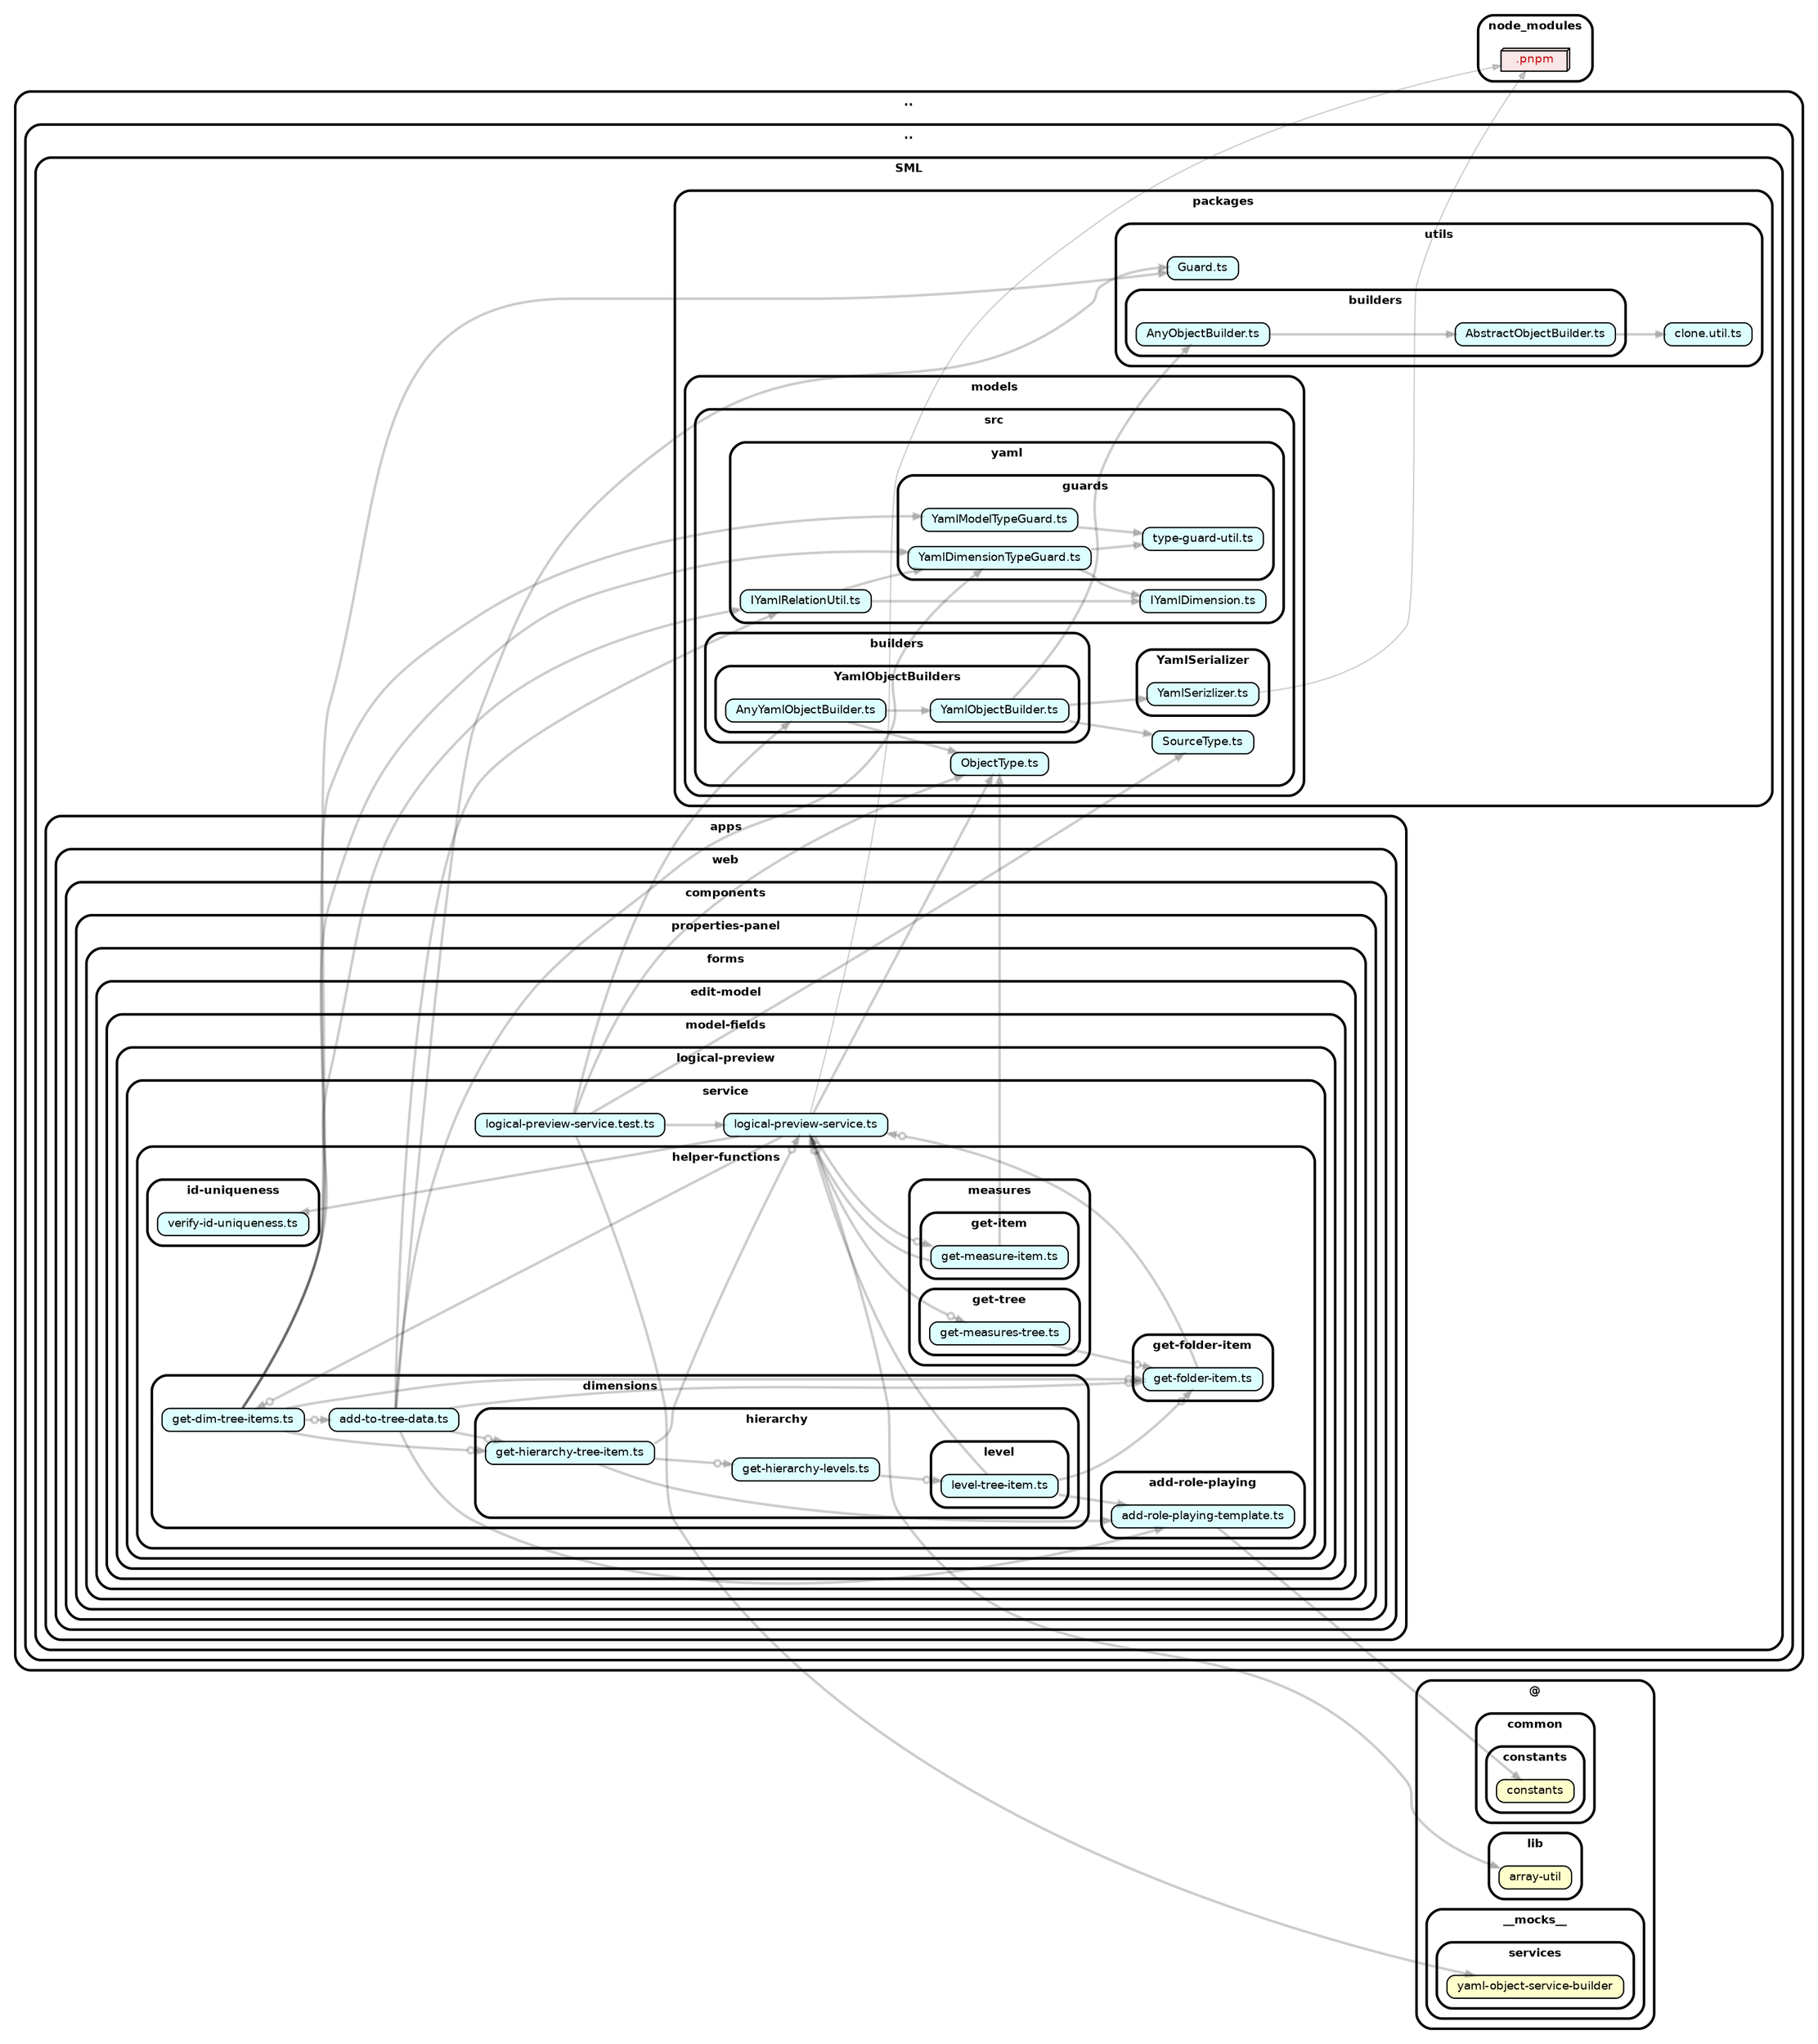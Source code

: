strict digraph "dependency-cruiser output"{
    rankdir="LR" splines="true" overlap="false" nodesep="0.16" ranksep="0.18" fontname="Helvetica-bold" fontsize="9" style="rounded,bold,filled" fillcolor="#ffffff" compound="true"
    node [shape="box" style="rounded, filled" height="0.2" color="black" fillcolor="#ffffcc" fontcolor="black" fontname="Helvetica" fontsize="9"]
    edge [arrowhead="normal" arrowsize="0.6" penwidth="2.0" color="#00000033" fontname="Helvetica" fontsize="9"]

    subgraph "cluster_.." {label=".." subgraph "cluster_../.." {label=".." subgraph "cluster_../../SML" {label="SML" subgraph "cluster_../../SML/apps" {label="apps" subgraph "cluster_../../SML/apps/web" {label="web" subgraph "cluster_../../SML/apps/web/components" {label="components" subgraph "cluster_../../SML/apps/web/components/properties-panel" {label="properties-panel" subgraph "cluster_../../SML/apps/web/components/properties-panel/forms" {label="forms" subgraph "cluster_../../SML/apps/web/components/properties-panel/forms/edit-model" {label="edit-model" subgraph "cluster_../../SML/apps/web/components/properties-panel/forms/edit-model/model-fields" {label="model-fields" subgraph "cluster_../../SML/apps/web/components/properties-panel/forms/edit-model/model-fields/logical-preview" {label="logical-preview" subgraph "cluster_../../SML/apps/web/components/properties-panel/forms/edit-model/model-fields/logical-preview/service" {label="service" subgraph "cluster_../../SML/apps/web/components/properties-panel/forms/edit-model/model-fields/logical-preview/service/helper-functions" {label="helper-functions" subgraph "cluster_../../SML/apps/web/components/properties-panel/forms/edit-model/model-fields/logical-preview/service/helper-functions/add-role-playing" {label="add-role-playing" "../../SML/apps/web/components/properties-panel/forms/edit-model/model-fields/logical-preview/service/helper-functions/add-role-playing/add-role-playing-template.ts" [label=<add-role-playing-template.ts> tooltip="add-role-playing-template.ts" URL="../../SML/apps/web/components/properties-panel/forms/edit-model/model-fields/logical-preview/service/helper-functions/add-role-playing/add-role-playing-template.ts" fillcolor="#ddfeff"] } } } } } } } } } } } } } }
    "../../SML/apps/web/components/properties-panel/forms/edit-model/model-fields/logical-preview/service/helper-functions/add-role-playing/add-role-playing-template.ts" -> "@/common/constants/constants"
    subgraph "cluster_.." {label=".." subgraph "cluster_../.." {label=".." subgraph "cluster_../../SML" {label="SML" subgraph "cluster_../../SML/apps" {label="apps" subgraph "cluster_../../SML/apps/web" {label="web" subgraph "cluster_../../SML/apps/web/components" {label="components" subgraph "cluster_../../SML/apps/web/components/properties-panel" {label="properties-panel" subgraph "cluster_../../SML/apps/web/components/properties-panel/forms" {label="forms" subgraph "cluster_../../SML/apps/web/components/properties-panel/forms/edit-model" {label="edit-model" subgraph "cluster_../../SML/apps/web/components/properties-panel/forms/edit-model/model-fields" {label="model-fields" subgraph "cluster_../../SML/apps/web/components/properties-panel/forms/edit-model/model-fields/logical-preview" {label="logical-preview" subgraph "cluster_../../SML/apps/web/components/properties-panel/forms/edit-model/model-fields/logical-preview/service" {label="service" subgraph "cluster_../../SML/apps/web/components/properties-panel/forms/edit-model/model-fields/logical-preview/service/helper-functions" {label="helper-functions" subgraph "cluster_../../SML/apps/web/components/properties-panel/forms/edit-model/model-fields/logical-preview/service/helper-functions/dimensions" {label="dimensions" "../../SML/apps/web/components/properties-panel/forms/edit-model/model-fields/logical-preview/service/helper-functions/dimensions/add-to-tree-data.ts" [label=<add-to-tree-data.ts> tooltip="add-to-tree-data.ts" URL="../../SML/apps/web/components/properties-panel/forms/edit-model/model-fields/logical-preview/service/helper-functions/dimensions/add-to-tree-data.ts" fillcolor="#ddfeff"] } } } } } } } } } } } } } }
    "../../SML/apps/web/components/properties-panel/forms/edit-model/model-fields/logical-preview/service/helper-functions/dimensions/add-to-tree-data.ts" -> "../../SML/apps/web/components/properties-panel/forms/edit-model/model-fields/logical-preview/service/helper-functions/add-role-playing/add-role-playing-template.ts"
    "../../SML/apps/web/components/properties-panel/forms/edit-model/model-fields/logical-preview/service/helper-functions/dimensions/add-to-tree-data.ts" -> "../../SML/apps/web/components/properties-panel/forms/edit-model/model-fields/logical-preview/service/helper-functions/get-folder-item/get-folder-item.ts" [arrowhead="normalnoneodot"]
    "../../SML/apps/web/components/properties-panel/forms/edit-model/model-fields/logical-preview/service/helper-functions/dimensions/add-to-tree-data.ts" -> "../../SML/apps/web/components/properties-panel/forms/edit-model/model-fields/logical-preview/service/helper-functions/dimensions/hierarchy/get-hierarchy-tree-item.ts" [arrowhead="normalnoneodot"]
    "../../SML/apps/web/components/properties-panel/forms/edit-model/model-fields/logical-preview/service/helper-functions/dimensions/add-to-tree-data.ts" -> "../../SML/packages/models/src/yaml/guards/YamlDimensionTypeGuard.ts"
    "../../SML/apps/web/components/properties-panel/forms/edit-model/model-fields/logical-preview/service/helper-functions/dimensions/add-to-tree-data.ts" -> "../../SML/packages/models/src/yaml/IYamlRelationUtil.ts"
    "../../SML/apps/web/components/properties-panel/forms/edit-model/model-fields/logical-preview/service/helper-functions/dimensions/add-to-tree-data.ts" -> "../../SML/packages/utils/Guard.ts"
    subgraph "cluster_.." {label=".." subgraph "cluster_../.." {label=".." subgraph "cluster_../../SML" {label="SML" subgraph "cluster_../../SML/apps" {label="apps" subgraph "cluster_../../SML/apps/web" {label="web" subgraph "cluster_../../SML/apps/web/components" {label="components" subgraph "cluster_../../SML/apps/web/components/properties-panel" {label="properties-panel" subgraph "cluster_../../SML/apps/web/components/properties-panel/forms" {label="forms" subgraph "cluster_../../SML/apps/web/components/properties-panel/forms/edit-model" {label="edit-model" subgraph "cluster_../../SML/apps/web/components/properties-panel/forms/edit-model/model-fields" {label="model-fields" subgraph "cluster_../../SML/apps/web/components/properties-panel/forms/edit-model/model-fields/logical-preview" {label="logical-preview" subgraph "cluster_../../SML/apps/web/components/properties-panel/forms/edit-model/model-fields/logical-preview/service" {label="service" subgraph "cluster_../../SML/apps/web/components/properties-panel/forms/edit-model/model-fields/logical-preview/service/helper-functions" {label="helper-functions" subgraph "cluster_../../SML/apps/web/components/properties-panel/forms/edit-model/model-fields/logical-preview/service/helper-functions/dimensions" {label="dimensions" "../../SML/apps/web/components/properties-panel/forms/edit-model/model-fields/logical-preview/service/helper-functions/dimensions/get-dim-tree-items.ts" [label=<get-dim-tree-items.ts> tooltip="get-dim-tree-items.ts" URL="../../SML/apps/web/components/properties-panel/forms/edit-model/model-fields/logical-preview/service/helper-functions/dimensions/get-dim-tree-items.ts" fillcolor="#ddfeff"] } } } } } } } } } } } } } }
    "../../SML/apps/web/components/properties-panel/forms/edit-model/model-fields/logical-preview/service/helper-functions/dimensions/get-dim-tree-items.ts" -> "../../SML/apps/web/components/properties-panel/forms/edit-model/model-fields/logical-preview/service/helper-functions/get-folder-item/get-folder-item.ts" [arrowhead="normalnoneodot"]
    "../../SML/apps/web/components/properties-panel/forms/edit-model/model-fields/logical-preview/service/helper-functions/dimensions/get-dim-tree-items.ts" -> "../../SML/apps/web/components/properties-panel/forms/edit-model/model-fields/logical-preview/service/helper-functions/dimensions/add-to-tree-data.ts" [arrowhead="normalnoneodot"]
    "../../SML/apps/web/components/properties-panel/forms/edit-model/model-fields/logical-preview/service/helper-functions/dimensions/get-dim-tree-items.ts" -> "../../SML/apps/web/components/properties-panel/forms/edit-model/model-fields/logical-preview/service/helper-functions/dimensions/hierarchy/get-hierarchy-tree-item.ts" [arrowhead="normalnoneodot"]
    "../../SML/apps/web/components/properties-panel/forms/edit-model/model-fields/logical-preview/service/helper-functions/dimensions/get-dim-tree-items.ts" -> "../../SML/packages/models/src/yaml/guards/YamlDimensionTypeGuard.ts"
    "../../SML/apps/web/components/properties-panel/forms/edit-model/model-fields/logical-preview/service/helper-functions/dimensions/get-dim-tree-items.ts" -> "../../SML/packages/models/src/yaml/guards/YamlModelTypeGuard.ts"
    "../../SML/apps/web/components/properties-panel/forms/edit-model/model-fields/logical-preview/service/helper-functions/dimensions/get-dim-tree-items.ts" -> "../../SML/packages/models/src/yaml/IYamlRelationUtil.ts"
    "../../SML/apps/web/components/properties-panel/forms/edit-model/model-fields/logical-preview/service/helper-functions/dimensions/get-dim-tree-items.ts" -> "../../SML/packages/utils/Guard.ts"
    subgraph "cluster_.." {label=".." subgraph "cluster_../.." {label=".." subgraph "cluster_../../SML" {label="SML" subgraph "cluster_../../SML/apps" {label="apps" subgraph "cluster_../../SML/apps/web" {label="web" subgraph "cluster_../../SML/apps/web/components" {label="components" subgraph "cluster_../../SML/apps/web/components/properties-panel" {label="properties-panel" subgraph "cluster_../../SML/apps/web/components/properties-panel/forms" {label="forms" subgraph "cluster_../../SML/apps/web/components/properties-panel/forms/edit-model" {label="edit-model" subgraph "cluster_../../SML/apps/web/components/properties-panel/forms/edit-model/model-fields" {label="model-fields" subgraph "cluster_../../SML/apps/web/components/properties-panel/forms/edit-model/model-fields/logical-preview" {label="logical-preview" subgraph "cluster_../../SML/apps/web/components/properties-panel/forms/edit-model/model-fields/logical-preview/service" {label="service" subgraph "cluster_../../SML/apps/web/components/properties-panel/forms/edit-model/model-fields/logical-preview/service/helper-functions" {label="helper-functions" subgraph "cluster_../../SML/apps/web/components/properties-panel/forms/edit-model/model-fields/logical-preview/service/helper-functions/dimensions" {label="dimensions" subgraph "cluster_../../SML/apps/web/components/properties-panel/forms/edit-model/model-fields/logical-preview/service/helper-functions/dimensions/hierarchy" {label="hierarchy" "../../SML/apps/web/components/properties-panel/forms/edit-model/model-fields/logical-preview/service/helper-functions/dimensions/hierarchy/get-hierarchy-levels.ts" [label=<get-hierarchy-levels.ts> tooltip="get-hierarchy-levels.ts" URL="../../SML/apps/web/components/properties-panel/forms/edit-model/model-fields/logical-preview/service/helper-functions/dimensions/hierarchy/get-hierarchy-levels.ts" fillcolor="#ddfeff"] } } } } } } } } } } } } } } }
    "../../SML/apps/web/components/properties-panel/forms/edit-model/model-fields/logical-preview/service/helper-functions/dimensions/hierarchy/get-hierarchy-levels.ts" -> "../../SML/apps/web/components/properties-panel/forms/edit-model/model-fields/logical-preview/service/helper-functions/dimensions/hierarchy/level/level-tree-item.ts" [arrowhead="normalnoneodot"]
    subgraph "cluster_.." {label=".." subgraph "cluster_../.." {label=".." subgraph "cluster_../../SML" {label="SML" subgraph "cluster_../../SML/apps" {label="apps" subgraph "cluster_../../SML/apps/web" {label="web" subgraph "cluster_../../SML/apps/web/components" {label="components" subgraph "cluster_../../SML/apps/web/components/properties-panel" {label="properties-panel" subgraph "cluster_../../SML/apps/web/components/properties-panel/forms" {label="forms" subgraph "cluster_../../SML/apps/web/components/properties-panel/forms/edit-model" {label="edit-model" subgraph "cluster_../../SML/apps/web/components/properties-panel/forms/edit-model/model-fields" {label="model-fields" subgraph "cluster_../../SML/apps/web/components/properties-panel/forms/edit-model/model-fields/logical-preview" {label="logical-preview" subgraph "cluster_../../SML/apps/web/components/properties-panel/forms/edit-model/model-fields/logical-preview/service" {label="service" subgraph "cluster_../../SML/apps/web/components/properties-panel/forms/edit-model/model-fields/logical-preview/service/helper-functions" {label="helper-functions" subgraph "cluster_../../SML/apps/web/components/properties-panel/forms/edit-model/model-fields/logical-preview/service/helper-functions/dimensions" {label="dimensions" subgraph "cluster_../../SML/apps/web/components/properties-panel/forms/edit-model/model-fields/logical-preview/service/helper-functions/dimensions/hierarchy" {label="hierarchy" "../../SML/apps/web/components/properties-panel/forms/edit-model/model-fields/logical-preview/service/helper-functions/dimensions/hierarchy/get-hierarchy-tree-item.ts" [label=<get-hierarchy-tree-item.ts> tooltip="get-hierarchy-tree-item.ts" URL="../../SML/apps/web/components/properties-panel/forms/edit-model/model-fields/logical-preview/service/helper-functions/dimensions/hierarchy/get-hierarchy-tree-item.ts" fillcolor="#ddfeff"] } } } } } } } } } } } } } } }
    "../../SML/apps/web/components/properties-panel/forms/edit-model/model-fields/logical-preview/service/helper-functions/dimensions/hierarchy/get-hierarchy-tree-item.ts" -> "../../SML/apps/web/components/properties-panel/forms/edit-model/model-fields/logical-preview/service/logical-preview-service.ts" [arrowhead="normalnoneodot"]
    "../../SML/apps/web/components/properties-panel/forms/edit-model/model-fields/logical-preview/service/helper-functions/dimensions/hierarchy/get-hierarchy-tree-item.ts" -> "../../SML/apps/web/components/properties-panel/forms/edit-model/model-fields/logical-preview/service/helper-functions/add-role-playing/add-role-playing-template.ts"
    "../../SML/apps/web/components/properties-panel/forms/edit-model/model-fields/logical-preview/service/helper-functions/dimensions/hierarchy/get-hierarchy-tree-item.ts" -> "../../SML/apps/web/components/properties-panel/forms/edit-model/model-fields/logical-preview/service/helper-functions/dimensions/hierarchy/get-hierarchy-levels.ts" [arrowhead="normalnoneodot"]
    subgraph "cluster_.." {label=".." subgraph "cluster_../.." {label=".." subgraph "cluster_../../SML" {label="SML" subgraph "cluster_../../SML/apps" {label="apps" subgraph "cluster_../../SML/apps/web" {label="web" subgraph "cluster_../../SML/apps/web/components" {label="components" subgraph "cluster_../../SML/apps/web/components/properties-panel" {label="properties-panel" subgraph "cluster_../../SML/apps/web/components/properties-panel/forms" {label="forms" subgraph "cluster_../../SML/apps/web/components/properties-panel/forms/edit-model" {label="edit-model" subgraph "cluster_../../SML/apps/web/components/properties-panel/forms/edit-model/model-fields" {label="model-fields" subgraph "cluster_../../SML/apps/web/components/properties-panel/forms/edit-model/model-fields/logical-preview" {label="logical-preview" subgraph "cluster_../../SML/apps/web/components/properties-panel/forms/edit-model/model-fields/logical-preview/service" {label="service" subgraph "cluster_../../SML/apps/web/components/properties-panel/forms/edit-model/model-fields/logical-preview/service/helper-functions" {label="helper-functions" subgraph "cluster_../../SML/apps/web/components/properties-panel/forms/edit-model/model-fields/logical-preview/service/helper-functions/dimensions" {label="dimensions" subgraph "cluster_../../SML/apps/web/components/properties-panel/forms/edit-model/model-fields/logical-preview/service/helper-functions/dimensions/hierarchy" {label="hierarchy" subgraph "cluster_../../SML/apps/web/components/properties-panel/forms/edit-model/model-fields/logical-preview/service/helper-functions/dimensions/hierarchy/level" {label="level" "../../SML/apps/web/components/properties-panel/forms/edit-model/model-fields/logical-preview/service/helper-functions/dimensions/hierarchy/level/level-tree-item.ts" [label=<level-tree-item.ts> tooltip="level-tree-item.ts" URL="../../SML/apps/web/components/properties-panel/forms/edit-model/model-fields/logical-preview/service/helper-functions/dimensions/hierarchy/level/level-tree-item.ts" fillcolor="#ddfeff"] } } } } } } } } } } } } } } } }
    "../../SML/apps/web/components/properties-panel/forms/edit-model/model-fields/logical-preview/service/helper-functions/dimensions/hierarchy/level/level-tree-item.ts" -> "../../SML/apps/web/components/properties-panel/forms/edit-model/model-fields/logical-preview/service/logical-preview-service.ts" [arrowhead="normalnoneodot"]
    "../../SML/apps/web/components/properties-panel/forms/edit-model/model-fields/logical-preview/service/helper-functions/dimensions/hierarchy/level/level-tree-item.ts" -> "../../SML/apps/web/components/properties-panel/forms/edit-model/model-fields/logical-preview/service/helper-functions/add-role-playing/add-role-playing-template.ts"
    "../../SML/apps/web/components/properties-panel/forms/edit-model/model-fields/logical-preview/service/helper-functions/dimensions/hierarchy/level/level-tree-item.ts" -> "../../SML/apps/web/components/properties-panel/forms/edit-model/model-fields/logical-preview/service/helper-functions/get-folder-item/get-folder-item.ts" [arrowhead="normalnoneodot"]
    subgraph "cluster_.." {label=".." subgraph "cluster_../.." {label=".." subgraph "cluster_../../SML" {label="SML" subgraph "cluster_../../SML/apps" {label="apps" subgraph "cluster_../../SML/apps/web" {label="web" subgraph "cluster_../../SML/apps/web/components" {label="components" subgraph "cluster_../../SML/apps/web/components/properties-panel" {label="properties-panel" subgraph "cluster_../../SML/apps/web/components/properties-panel/forms" {label="forms" subgraph "cluster_../../SML/apps/web/components/properties-panel/forms/edit-model" {label="edit-model" subgraph "cluster_../../SML/apps/web/components/properties-panel/forms/edit-model/model-fields" {label="model-fields" subgraph "cluster_../../SML/apps/web/components/properties-panel/forms/edit-model/model-fields/logical-preview" {label="logical-preview" subgraph "cluster_../../SML/apps/web/components/properties-panel/forms/edit-model/model-fields/logical-preview/service" {label="service" subgraph "cluster_../../SML/apps/web/components/properties-panel/forms/edit-model/model-fields/logical-preview/service/helper-functions" {label="helper-functions" subgraph "cluster_../../SML/apps/web/components/properties-panel/forms/edit-model/model-fields/logical-preview/service/helper-functions/get-folder-item" {label="get-folder-item" "../../SML/apps/web/components/properties-panel/forms/edit-model/model-fields/logical-preview/service/helper-functions/get-folder-item/get-folder-item.ts" [label=<get-folder-item.ts> tooltip="get-folder-item.ts" URL="../../SML/apps/web/components/properties-panel/forms/edit-model/model-fields/logical-preview/service/helper-functions/get-folder-item/get-folder-item.ts" fillcolor="#ddfeff"] } } } } } } } } } } } } } }
    "../../SML/apps/web/components/properties-panel/forms/edit-model/model-fields/logical-preview/service/helper-functions/get-folder-item/get-folder-item.ts" -> "../../SML/apps/web/components/properties-panel/forms/edit-model/model-fields/logical-preview/service/logical-preview-service.ts" [arrowhead="normalnoneodot"]
    subgraph "cluster_.." {label=".." subgraph "cluster_../.." {label=".." subgraph "cluster_../../SML" {label="SML" subgraph "cluster_../../SML/apps" {label="apps" subgraph "cluster_../../SML/apps/web" {label="web" subgraph "cluster_../../SML/apps/web/components" {label="components" subgraph "cluster_../../SML/apps/web/components/properties-panel" {label="properties-panel" subgraph "cluster_../../SML/apps/web/components/properties-panel/forms" {label="forms" subgraph "cluster_../../SML/apps/web/components/properties-panel/forms/edit-model" {label="edit-model" subgraph "cluster_../../SML/apps/web/components/properties-panel/forms/edit-model/model-fields" {label="model-fields" subgraph "cluster_../../SML/apps/web/components/properties-panel/forms/edit-model/model-fields/logical-preview" {label="logical-preview" subgraph "cluster_../../SML/apps/web/components/properties-panel/forms/edit-model/model-fields/logical-preview/service" {label="service" subgraph "cluster_../../SML/apps/web/components/properties-panel/forms/edit-model/model-fields/logical-preview/service/helper-functions" {label="helper-functions" subgraph "cluster_../../SML/apps/web/components/properties-panel/forms/edit-model/model-fields/logical-preview/service/helper-functions/id-uniqueness" {label="id-uniqueness" "../../SML/apps/web/components/properties-panel/forms/edit-model/model-fields/logical-preview/service/helper-functions/id-uniqueness/verify-id-uniqueness.ts" [label=<verify-id-uniqueness.ts> tooltip="verify-id-uniqueness.ts" URL="../../SML/apps/web/components/properties-panel/forms/edit-model/model-fields/logical-preview/service/helper-functions/id-uniqueness/verify-id-uniqueness.ts" fillcolor="#ddfeff"] } } } } } } } } } } } } } }
    subgraph "cluster_.." {label=".." subgraph "cluster_../.." {label=".." subgraph "cluster_../../SML" {label="SML" subgraph "cluster_../../SML/apps" {label="apps" subgraph "cluster_../../SML/apps/web" {label="web" subgraph "cluster_../../SML/apps/web/components" {label="components" subgraph "cluster_../../SML/apps/web/components/properties-panel" {label="properties-panel" subgraph "cluster_../../SML/apps/web/components/properties-panel/forms" {label="forms" subgraph "cluster_../../SML/apps/web/components/properties-panel/forms/edit-model" {label="edit-model" subgraph "cluster_../../SML/apps/web/components/properties-panel/forms/edit-model/model-fields" {label="model-fields" subgraph "cluster_../../SML/apps/web/components/properties-panel/forms/edit-model/model-fields/logical-preview" {label="logical-preview" subgraph "cluster_../../SML/apps/web/components/properties-panel/forms/edit-model/model-fields/logical-preview/service" {label="service" subgraph "cluster_../../SML/apps/web/components/properties-panel/forms/edit-model/model-fields/logical-preview/service/helper-functions" {label="helper-functions" subgraph "cluster_../../SML/apps/web/components/properties-panel/forms/edit-model/model-fields/logical-preview/service/helper-functions/measures" {label="measures" subgraph "cluster_../../SML/apps/web/components/properties-panel/forms/edit-model/model-fields/logical-preview/service/helper-functions/measures/get-item" {label="get-item" "../../SML/apps/web/components/properties-panel/forms/edit-model/model-fields/logical-preview/service/helper-functions/measures/get-item/get-measure-item.ts" [label=<get-measure-item.ts> tooltip="get-measure-item.ts" URL="../../SML/apps/web/components/properties-panel/forms/edit-model/model-fields/logical-preview/service/helper-functions/measures/get-item/get-measure-item.ts" fillcolor="#ddfeff"] } } } } } } } } } } } } } } }
    "../../SML/apps/web/components/properties-panel/forms/edit-model/model-fields/logical-preview/service/helper-functions/measures/get-item/get-measure-item.ts" -> "../../SML/apps/web/components/properties-panel/forms/edit-model/model-fields/logical-preview/service/logical-preview-service.ts" [arrowhead="normalnoneodot"]
    "../../SML/apps/web/components/properties-panel/forms/edit-model/model-fields/logical-preview/service/helper-functions/measures/get-item/get-measure-item.ts" -> "../../SML/packages/models/src/ObjectType.ts"
    subgraph "cluster_.." {label=".." subgraph "cluster_../.." {label=".." subgraph "cluster_../../SML" {label="SML" subgraph "cluster_../../SML/apps" {label="apps" subgraph "cluster_../../SML/apps/web" {label="web" subgraph "cluster_../../SML/apps/web/components" {label="components" subgraph "cluster_../../SML/apps/web/components/properties-panel" {label="properties-panel" subgraph "cluster_../../SML/apps/web/components/properties-panel/forms" {label="forms" subgraph "cluster_../../SML/apps/web/components/properties-panel/forms/edit-model" {label="edit-model" subgraph "cluster_../../SML/apps/web/components/properties-panel/forms/edit-model/model-fields" {label="model-fields" subgraph "cluster_../../SML/apps/web/components/properties-panel/forms/edit-model/model-fields/logical-preview" {label="logical-preview" subgraph "cluster_../../SML/apps/web/components/properties-panel/forms/edit-model/model-fields/logical-preview/service" {label="service" subgraph "cluster_../../SML/apps/web/components/properties-panel/forms/edit-model/model-fields/logical-preview/service/helper-functions" {label="helper-functions" subgraph "cluster_../../SML/apps/web/components/properties-panel/forms/edit-model/model-fields/logical-preview/service/helper-functions/measures" {label="measures" subgraph "cluster_../../SML/apps/web/components/properties-panel/forms/edit-model/model-fields/logical-preview/service/helper-functions/measures/get-tree" {label="get-tree" "../../SML/apps/web/components/properties-panel/forms/edit-model/model-fields/logical-preview/service/helper-functions/measures/get-tree/get-measures-tree.ts" [label=<get-measures-tree.ts> tooltip="get-measures-tree.ts" URL="../../SML/apps/web/components/properties-panel/forms/edit-model/model-fields/logical-preview/service/helper-functions/measures/get-tree/get-measures-tree.ts" fillcolor="#ddfeff"] } } } } } } } } } } } } } } }
    "../../SML/apps/web/components/properties-panel/forms/edit-model/model-fields/logical-preview/service/helper-functions/measures/get-tree/get-measures-tree.ts" -> "../../SML/apps/web/components/properties-panel/forms/edit-model/model-fields/logical-preview/service/helper-functions/get-folder-item/get-folder-item.ts" [arrowhead="normalnoneodot"]
    subgraph "cluster_.." {label=".." subgraph "cluster_../.." {label=".." subgraph "cluster_../../SML" {label="SML" subgraph "cluster_../../SML/apps" {label="apps" subgraph "cluster_../../SML/apps/web" {label="web" subgraph "cluster_../../SML/apps/web/components" {label="components" subgraph "cluster_../../SML/apps/web/components/properties-panel" {label="properties-panel" subgraph "cluster_../../SML/apps/web/components/properties-panel/forms" {label="forms" subgraph "cluster_../../SML/apps/web/components/properties-panel/forms/edit-model" {label="edit-model" subgraph "cluster_../../SML/apps/web/components/properties-panel/forms/edit-model/model-fields" {label="model-fields" subgraph "cluster_../../SML/apps/web/components/properties-panel/forms/edit-model/model-fields/logical-preview" {label="logical-preview" subgraph "cluster_../../SML/apps/web/components/properties-panel/forms/edit-model/model-fields/logical-preview/service" {label="service" "../../SML/apps/web/components/properties-panel/forms/edit-model/model-fields/logical-preview/service/logical-preview-service.test.ts" [label=<logical-preview-service.test.ts> tooltip="logical-preview-service.test.ts" URL="../../SML/apps/web/components/properties-panel/forms/edit-model/model-fields/logical-preview/service/logical-preview-service.test.ts" fillcolor="#ddfeff"] } } } } } } } } } } } }
    "../../SML/apps/web/components/properties-panel/forms/edit-model/model-fields/logical-preview/service/logical-preview-service.test.ts" -> "../../SML/apps/web/components/properties-panel/forms/edit-model/model-fields/logical-preview/service/logical-preview-service.ts"
    "../../SML/apps/web/components/properties-panel/forms/edit-model/model-fields/logical-preview/service/logical-preview-service.test.ts" -> "@/__mocks__/services/yaml-object-service-builder"
    "../../SML/apps/web/components/properties-panel/forms/edit-model/model-fields/logical-preview/service/logical-preview-service.test.ts" -> "../../SML/packages/models/src/builders/YamlObjectBuilders/AnyYamlObjectBuilder.ts"
    "../../SML/apps/web/components/properties-panel/forms/edit-model/model-fields/logical-preview/service/logical-preview-service.test.ts" -> "../../SML/packages/models/src/ObjectType.ts"
    "../../SML/apps/web/components/properties-panel/forms/edit-model/model-fields/logical-preview/service/logical-preview-service.test.ts" -> "../../SML/packages/models/src/SourceType.ts"
    subgraph "cluster_.." {label=".." subgraph "cluster_../.." {label=".." subgraph "cluster_../../SML" {label="SML" subgraph "cluster_../../SML/apps" {label="apps" subgraph "cluster_../../SML/apps/web" {label="web" subgraph "cluster_../../SML/apps/web/components" {label="components" subgraph "cluster_../../SML/apps/web/components/properties-panel" {label="properties-panel" subgraph "cluster_../../SML/apps/web/components/properties-panel/forms" {label="forms" subgraph "cluster_../../SML/apps/web/components/properties-panel/forms/edit-model" {label="edit-model" subgraph "cluster_../../SML/apps/web/components/properties-panel/forms/edit-model/model-fields" {label="model-fields" subgraph "cluster_../../SML/apps/web/components/properties-panel/forms/edit-model/model-fields/logical-preview" {label="logical-preview" subgraph "cluster_../../SML/apps/web/components/properties-panel/forms/edit-model/model-fields/logical-preview/service" {label="service" "../../SML/apps/web/components/properties-panel/forms/edit-model/model-fields/logical-preview/service/logical-preview-service.ts" [label=<logical-preview-service.ts> tooltip="logical-preview-service.ts" URL="../../SML/apps/web/components/properties-panel/forms/edit-model/model-fields/logical-preview/service/logical-preview-service.ts" fillcolor="#ddfeff"] } } } } } } } } } } } }
    "../../SML/apps/web/components/properties-panel/forms/edit-model/model-fields/logical-preview/service/logical-preview-service.ts" -> "../../SML/apps/web/components/properties-panel/forms/edit-model/model-fields/logical-preview/service/helper-functions/dimensions/get-dim-tree-items.ts" [arrowhead="normalnoneodot"]
    "../../SML/apps/web/components/properties-panel/forms/edit-model/model-fields/logical-preview/service/logical-preview-service.ts" -> "../../SML/apps/web/components/properties-panel/forms/edit-model/model-fields/logical-preview/service/helper-functions/id-uniqueness/verify-id-uniqueness.ts"
    "../../SML/apps/web/components/properties-panel/forms/edit-model/model-fields/logical-preview/service/logical-preview-service.ts" -> "../../SML/apps/web/components/properties-panel/forms/edit-model/model-fields/logical-preview/service/helper-functions/measures/get-item/get-measure-item.ts" [arrowhead="normalnoneodot"]
    "../../SML/apps/web/components/properties-panel/forms/edit-model/model-fields/logical-preview/service/logical-preview-service.ts" -> "../../SML/apps/web/components/properties-panel/forms/edit-model/model-fields/logical-preview/service/helper-functions/measures/get-tree/get-measures-tree.ts" [arrowhead="normalnoneodot"]
    "../../SML/apps/web/components/properties-panel/forms/edit-model/model-fields/logical-preview/service/logical-preview-service.ts" -> "@/lib/array-util"
    "../../SML/apps/web/components/properties-panel/forms/edit-model/model-fields/logical-preview/service/logical-preview-service.ts" -> "node_modules/.pnpm" [penwidth="1.0"]
    "../../SML/apps/web/components/properties-panel/forms/edit-model/model-fields/logical-preview/service/logical-preview-service.ts" -> "../../SML/packages/models/src/ObjectType.ts"
    subgraph "cluster_.." {label=".." subgraph "cluster_../.." {label=".." subgraph "cluster_../../SML" {label="SML" subgraph "cluster_../../SML/packages" {label="packages" subgraph "cluster_../../SML/packages/models" {label="models" subgraph "cluster_../../SML/packages/models/src" {label="src" "../../SML/packages/models/src/ObjectType.ts" [label=<ObjectType.ts> tooltip="ObjectType.ts" URL="../../SML/packages/models/src/ObjectType.ts" fillcolor="#ddfeff"] } } } } } }
    subgraph "cluster_.." {label=".." subgraph "cluster_../.." {label=".." subgraph "cluster_../../SML" {label="SML" subgraph "cluster_../../SML/packages" {label="packages" subgraph "cluster_../../SML/packages/models" {label="models" subgraph "cluster_../../SML/packages/models/src" {label="src" "../../SML/packages/models/src/SourceType.ts" [label=<SourceType.ts> tooltip="SourceType.ts" URL="../../SML/packages/models/src/SourceType.ts" fillcolor="#ddfeff"] } } } } } }
    subgraph "cluster_.." {label=".." subgraph "cluster_../.." {label=".." subgraph "cluster_../../SML" {label="SML" subgraph "cluster_../../SML/packages" {label="packages" subgraph "cluster_../../SML/packages/models" {label="models" subgraph "cluster_../../SML/packages/models/src" {label="src" subgraph "cluster_../../SML/packages/models/src/YamlSerializer" {label="YamlSerializer" "../../SML/packages/models/src/YamlSerializer/YamlSerizlizer.ts" [label=<YamlSerizlizer.ts> tooltip="YamlSerizlizer.ts" URL="../../SML/packages/models/src/YamlSerializer/YamlSerizlizer.ts" fillcolor="#ddfeff"] } } } } } } }
    "../../SML/packages/models/src/YamlSerializer/YamlSerizlizer.ts" -> "node_modules/.pnpm" [penwidth="1.0"]
    subgraph "cluster_.." {label=".." subgraph "cluster_../.." {label=".." subgraph "cluster_../../SML" {label="SML" subgraph "cluster_../../SML/packages" {label="packages" subgraph "cluster_../../SML/packages/models" {label="models" subgraph "cluster_../../SML/packages/models/src" {label="src" subgraph "cluster_../../SML/packages/models/src/builders" {label="builders" subgraph "cluster_../../SML/packages/models/src/builders/YamlObjectBuilders" {label="YamlObjectBuilders" "../../SML/packages/models/src/builders/YamlObjectBuilders/AnyYamlObjectBuilder.ts" [label=<AnyYamlObjectBuilder.ts> tooltip="AnyYamlObjectBuilder.ts" URL="../../SML/packages/models/src/builders/YamlObjectBuilders/AnyYamlObjectBuilder.ts" fillcolor="#ddfeff"] } } } } } } } }
    "../../SML/packages/models/src/builders/YamlObjectBuilders/AnyYamlObjectBuilder.ts" -> "../../SML/packages/models/src/ObjectType.ts"
    "../../SML/packages/models/src/builders/YamlObjectBuilders/AnyYamlObjectBuilder.ts" -> "../../SML/packages/models/src/builders/YamlObjectBuilders/YamlObjectBuilder.ts"
    subgraph "cluster_.." {label=".." subgraph "cluster_../.." {label=".." subgraph "cluster_../../SML" {label="SML" subgraph "cluster_../../SML/packages" {label="packages" subgraph "cluster_../../SML/packages/models" {label="models" subgraph "cluster_../../SML/packages/models/src" {label="src" subgraph "cluster_../../SML/packages/models/src/builders" {label="builders" subgraph "cluster_../../SML/packages/models/src/builders/YamlObjectBuilders" {label="YamlObjectBuilders" "../../SML/packages/models/src/builders/YamlObjectBuilders/YamlObjectBuilder.ts" [label=<YamlObjectBuilder.ts> tooltip="YamlObjectBuilder.ts" URL="../../SML/packages/models/src/builders/YamlObjectBuilders/YamlObjectBuilder.ts" fillcolor="#ddfeff"] } } } } } } } }
    "../../SML/packages/models/src/builders/YamlObjectBuilders/YamlObjectBuilder.ts" -> "../../SML/packages/models/src/SourceType.ts"
    "../../SML/packages/models/src/builders/YamlObjectBuilders/YamlObjectBuilder.ts" -> "../../SML/packages/models/src/YamlSerializer/YamlSerizlizer.ts"
    "../../SML/packages/models/src/builders/YamlObjectBuilders/YamlObjectBuilder.ts" -> "../../SML/packages/utils/builders/AnyObjectBuilder.ts"
    subgraph "cluster_.." {label=".." subgraph "cluster_../.." {label=".." subgraph "cluster_../../SML" {label="SML" subgraph "cluster_../../SML/packages" {label="packages" subgraph "cluster_../../SML/packages/models" {label="models" subgraph "cluster_../../SML/packages/models/src" {label="src" subgraph "cluster_../../SML/packages/models/src/yaml" {label="yaml" "../../SML/packages/models/src/yaml/IYamlDimension.ts" [label=<IYamlDimension.ts> tooltip="IYamlDimension.ts" URL="../../SML/packages/models/src/yaml/IYamlDimension.ts" fillcolor="#ddfeff"] } } } } } } }
    subgraph "cluster_.." {label=".." subgraph "cluster_../.." {label=".." subgraph "cluster_../../SML" {label="SML" subgraph "cluster_../../SML/packages" {label="packages" subgraph "cluster_../../SML/packages/models" {label="models" subgraph "cluster_../../SML/packages/models/src" {label="src" subgraph "cluster_../../SML/packages/models/src/yaml" {label="yaml" "../../SML/packages/models/src/yaml/IYamlRelationUtil.ts" [label=<IYamlRelationUtil.ts> tooltip="IYamlRelationUtil.ts" URL="../../SML/packages/models/src/yaml/IYamlRelationUtil.ts" fillcolor="#ddfeff"] } } } } } } }
    "../../SML/packages/models/src/yaml/IYamlRelationUtil.ts" -> "../../SML/packages/models/src/yaml/guards/YamlDimensionTypeGuard.ts"
    "../../SML/packages/models/src/yaml/IYamlRelationUtil.ts" -> "../../SML/packages/models/src/yaml/IYamlDimension.ts"
    subgraph "cluster_.." {label=".." subgraph "cluster_../.." {label=".." subgraph "cluster_../../SML" {label="SML" subgraph "cluster_../../SML/packages" {label="packages" subgraph "cluster_../../SML/packages/models" {label="models" subgraph "cluster_../../SML/packages/models/src" {label="src" subgraph "cluster_../../SML/packages/models/src/yaml" {label="yaml" subgraph "cluster_../../SML/packages/models/src/yaml/guards" {label="guards" "../../SML/packages/models/src/yaml/guards/YamlDimensionTypeGuard.ts" [label=<YamlDimensionTypeGuard.ts> tooltip="YamlDimensionTypeGuard.ts" URL="../../SML/packages/models/src/yaml/guards/YamlDimensionTypeGuard.ts" fillcolor="#ddfeff"] } } } } } } } }
    "../../SML/packages/models/src/yaml/guards/YamlDimensionTypeGuard.ts" -> "../../SML/packages/models/src/yaml/IYamlDimension.ts"
    "../../SML/packages/models/src/yaml/guards/YamlDimensionTypeGuard.ts" -> "../../SML/packages/models/src/yaml/guards/type-guard-util.ts"
    subgraph "cluster_.." {label=".." subgraph "cluster_../.." {label=".." subgraph "cluster_../../SML" {label="SML" subgraph "cluster_../../SML/packages" {label="packages" subgraph "cluster_../../SML/packages/models" {label="models" subgraph "cluster_../../SML/packages/models/src" {label="src" subgraph "cluster_../../SML/packages/models/src/yaml" {label="yaml" subgraph "cluster_../../SML/packages/models/src/yaml/guards" {label="guards" "../../SML/packages/models/src/yaml/guards/YamlModelTypeGuard.ts" [label=<YamlModelTypeGuard.ts> tooltip="YamlModelTypeGuard.ts" URL="../../SML/packages/models/src/yaml/guards/YamlModelTypeGuard.ts" fillcolor="#ddfeff"] } } } } } } } }
    "../../SML/packages/models/src/yaml/guards/YamlModelTypeGuard.ts" -> "../../SML/packages/models/src/yaml/guards/type-guard-util.ts"
    subgraph "cluster_.." {label=".." subgraph "cluster_../.." {label=".." subgraph "cluster_../../SML" {label="SML" subgraph "cluster_../../SML/packages" {label="packages" subgraph "cluster_../../SML/packages/models" {label="models" subgraph "cluster_../../SML/packages/models/src" {label="src" subgraph "cluster_../../SML/packages/models/src/yaml" {label="yaml" subgraph "cluster_../../SML/packages/models/src/yaml/guards" {label="guards" "../../SML/packages/models/src/yaml/guards/type-guard-util.ts" [label=<type-guard-util.ts> tooltip="type-guard-util.ts" URL="../../SML/packages/models/src/yaml/guards/type-guard-util.ts" fillcolor="#ddfeff"] } } } } } } } }
    subgraph "cluster_.." {label=".." subgraph "cluster_../.." {label=".." subgraph "cluster_../../SML" {label="SML" subgraph "cluster_../../SML/packages" {label="packages" subgraph "cluster_../../SML/packages/utils" {label="utils" "../../SML/packages/utils/Guard.ts" [label=<Guard.ts> tooltip="Guard.ts" URL="../../SML/packages/utils/Guard.ts" fillcolor="#ddfeff"] } } } } }
    subgraph "cluster_.." {label=".." subgraph "cluster_../.." {label=".." subgraph "cluster_../../SML" {label="SML" subgraph "cluster_../../SML/packages" {label="packages" subgraph "cluster_../../SML/packages/utils" {label="utils" subgraph "cluster_../../SML/packages/utils/builders" {label="builders" "../../SML/packages/utils/builders/AbstractObjectBuilder.ts" [label=<AbstractObjectBuilder.ts> tooltip="AbstractObjectBuilder.ts" URL="../../SML/packages/utils/builders/AbstractObjectBuilder.ts" fillcolor="#ddfeff"] } } } } } }
    "../../SML/packages/utils/builders/AbstractObjectBuilder.ts" -> "../../SML/packages/utils/clone.util.ts"
    subgraph "cluster_.." {label=".." subgraph "cluster_../.." {label=".." subgraph "cluster_../../SML" {label="SML" subgraph "cluster_../../SML/packages" {label="packages" subgraph "cluster_../../SML/packages/utils" {label="utils" subgraph "cluster_../../SML/packages/utils/builders" {label="builders" "../../SML/packages/utils/builders/AnyObjectBuilder.ts" [label=<AnyObjectBuilder.ts> tooltip="AnyObjectBuilder.ts" URL="../../SML/packages/utils/builders/AnyObjectBuilder.ts" fillcolor="#ddfeff"] } } } } } }
    "../../SML/packages/utils/builders/AnyObjectBuilder.ts" -> "../../SML/packages/utils/builders/AbstractObjectBuilder.ts"
    subgraph "cluster_.." {label=".." subgraph "cluster_../.." {label=".." subgraph "cluster_../../SML" {label="SML" subgraph "cluster_../../SML/packages" {label="packages" subgraph "cluster_../../SML/packages/utils" {label="utils" "../../SML/packages/utils/clone.util.ts" [label=<clone.util.ts> tooltip="clone.util.ts" URL="../../SML/packages/utils/clone.util.ts" fillcolor="#ddfeff"] } } } } }
    subgraph "cluster_@" {label="@" subgraph "cluster_@/__mocks__" {label="__mocks__" subgraph "cluster_@/__mocks__/services" {label="services" "@/__mocks__/services/yaml-object-service-builder" [label=<yaml-object-service-builder> tooltip="yaml-object-service-builder" ] } } }
    subgraph "cluster_@" {label="@" subgraph "cluster_@/common" {label="common" subgraph "cluster_@/common/constants" {label="constants" "@/common/constants/constants" [label=<constants> tooltip="constants" ] } } }
    subgraph "cluster_@" {label="@" subgraph "cluster_@/lib" {label="lib" "@/lib/array-util" [label=<array-util> tooltip="array-util" ] } }
    subgraph "cluster_node_modules" {label="node_modules" "node_modules/.pnpm" [label=<.pnpm> tooltip=".pnpm" URL="https://www.npmjs.com/package/.pnpm" shape="box3d" fillcolor="#c40b0a1a" fontcolor="#c40b0a"] }
}
